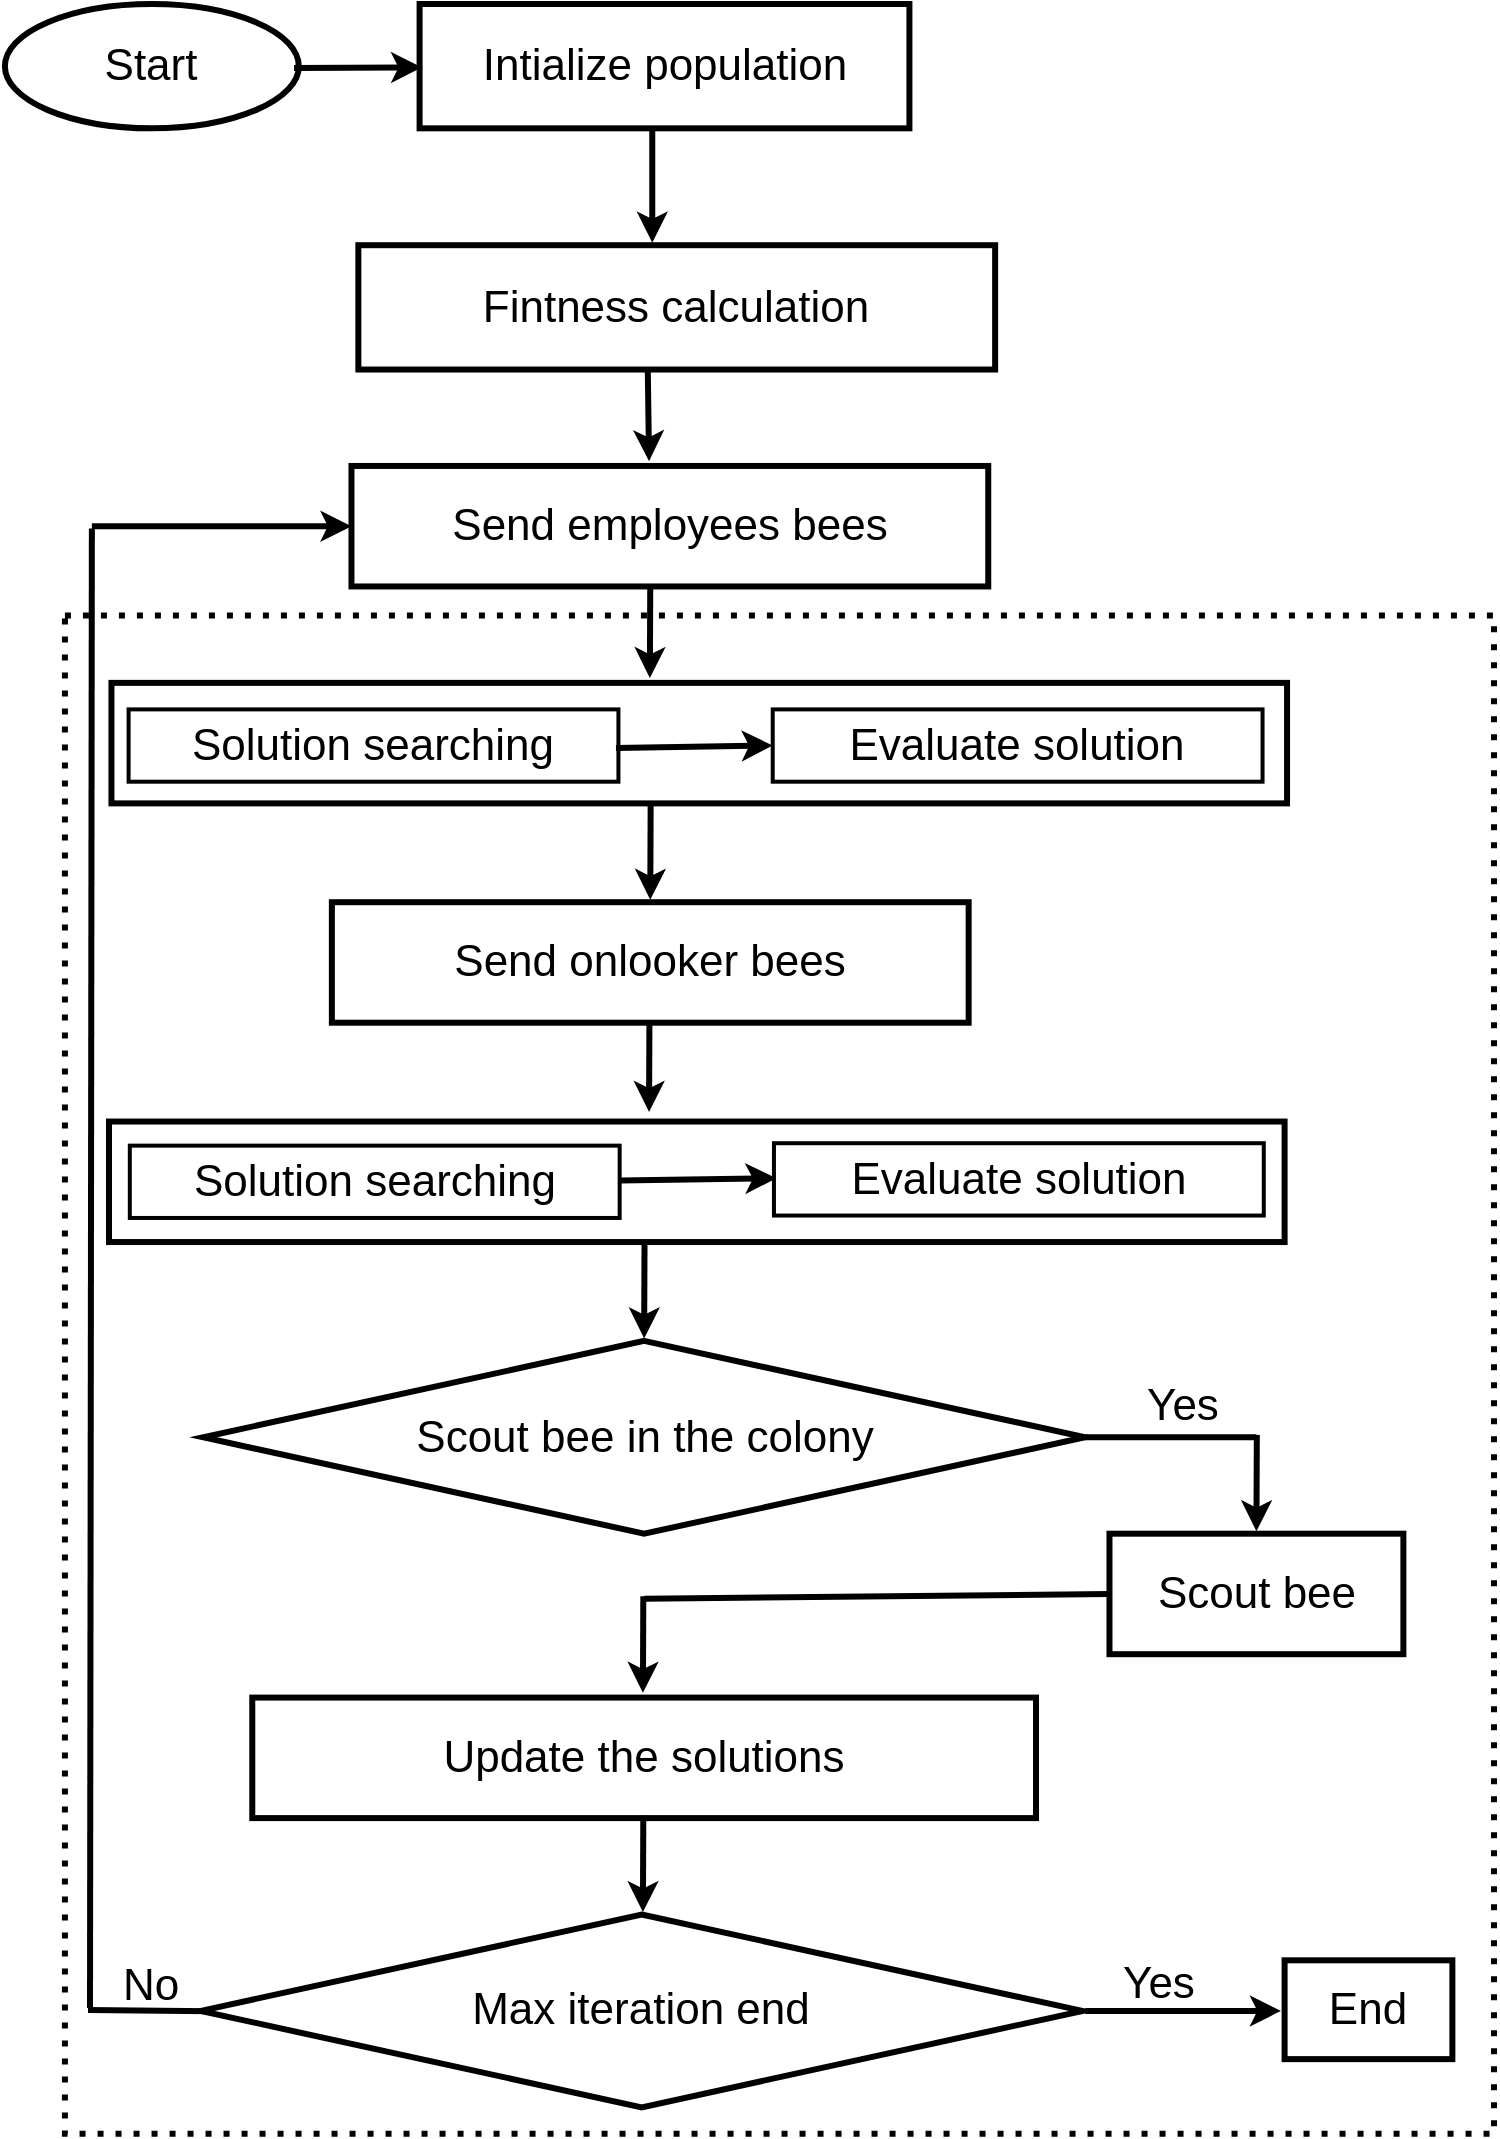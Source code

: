 <mxfile version="13.9.7" type="github">
  <diagram id="J2OOxei0ekXPkZiutIeC" name="Page-1">
    <mxGraphModel dx="1157" dy="524" grid="1" gridSize="10" guides="1" tooltips="1" connect="1" arrows="1" fold="1" page="1" pageScale="1" pageWidth="827" pageHeight="1169" math="0" shadow="0">
      <root>
        <mxCell id="0" />
        <mxCell id="1" parent="0" />
        <mxCell id="PfeFlj-GnffCoW4W9kBF-7" value="" style="rounded=0;whiteSpace=wrap;html=1;fontSize=22;fillColor=none;strokeWidth=3;dashed=1;dashPattern=1 2;" vertex="1" parent="1">
          <mxGeometry x="75.458" y="315.693" width="714.542" height="759.23" as="geometry" />
        </mxCell>
        <mxCell id="PfeFlj-GnffCoW4W9kBF-1" value="&lt;font style=&quot;font-size: 22px&quot;&gt;Start&lt;/font&gt;" style="ellipse;whiteSpace=wrap;html=1;strokeWidth=3;" vertex="1" parent="1">
          <mxGeometry x="45.45" y="9.997" width="146.95" height="62.165" as="geometry" />
        </mxCell>
        <mxCell id="PfeFlj-GnffCoW4W9kBF-2" value="Intialize population" style="rounded=0;whiteSpace=wrap;html=1;fontSize=22;strokeWidth=3;" vertex="1" parent="1">
          <mxGeometry x="252.794" y="10" width="244.917" height="62.165" as="geometry" />
        </mxCell>
        <mxCell id="PfeFlj-GnffCoW4W9kBF-3" value="" style="endArrow=classic;html=1;exitX=1;exitY=0.5;exitDx=0;exitDy=0;strokeWidth=3;" edge="1" parent="1">
          <mxGeometry x="14" y="10" width="50" height="50" as="geometry">
            <mxPoint x="190" y="42" as="sourcePoint" />
            <mxPoint x="254.019" y="41.704" as="targetPoint" />
          </mxGeometry>
        </mxCell>
        <mxCell id="PfeFlj-GnffCoW4W9kBF-57" value="" style="endArrow=none;html=1;strokeWidth=3;fontSize=22;" edge="1" parent="1">
          <mxGeometry x="13.94" y="-13.36" width="50" height="50" as="geometry">
            <mxPoint x="87" y="1013" as="sourcePoint" />
            <mxPoint x="148.644" y="1013.607" as="targetPoint" />
          </mxGeometry>
        </mxCell>
        <mxCell id="PfeFlj-GnffCoW4W9kBF-4" value="" style="endArrow=classic;html=1;strokeWidth=3;" edge="1" parent="1">
          <mxGeometry x="98.496" y="80.868" width="61.229" height="62.165" as="geometry">
            <mxPoint x="369.13" y="72.165" as="sourcePoint" />
            <mxPoint x="369.13" y="129.357" as="targetPoint" />
          </mxGeometry>
        </mxCell>
        <mxCell id="PfeFlj-GnffCoW4W9kBF-6" value="Fintness calculation" style="rounded=0;whiteSpace=wrap;html=1;fontSize=22;strokeWidth=3;" vertex="1" parent="1">
          <mxGeometry x="222.18" y="130.6" width="318.392" height="62.165" as="geometry" />
        </mxCell>
        <mxCell id="PfeFlj-GnffCoW4W9kBF-12" value="" style="endArrow=classic;html=1;strokeWidth=3;entryX=0.458;entryY=0;entryDx=0;entryDy=0;entryPerimeter=0;" edge="1" parent="1">
          <mxGeometry x="107.297" y="298.821" width="61.229" height="60.256" as="geometry">
            <mxPoint x="368.132" y="298.821" as="sourcePoint" />
            <mxPoint x="367.936" y="347.026" as="targetPoint" />
          </mxGeometry>
        </mxCell>
        <mxCell id="PfeFlj-GnffCoW4W9kBF-8" value="Send employees bees" style="rounded=0;whiteSpace=wrap;html=1;fontSize=22;strokeWidth=3;" vertex="1" parent="1">
          <mxGeometry x="218.733" y="240.975" width="318.391" height="60.256" as="geometry" />
        </mxCell>
        <mxCell id="PfeFlj-GnffCoW4W9kBF-9" value="" style="rounded=0;whiteSpace=wrap;html=1;fontSize=22;strokeWidth=3;" vertex="1" parent="1">
          <mxGeometry x="98.725" y="349.437" width="587.798" height="60.256" as="geometry" />
        </mxCell>
        <mxCell id="PfeFlj-GnffCoW4W9kBF-14" value="" style="endArrow=classic;html=1;strokeWidth=3;entryX=0;entryY=0.5;entryDx=0;entryDy=0;entryPerimeter=0;" edge="1" parent="1" target="PfeFlj-GnffCoW4W9kBF-13">
          <mxGeometry x="97.5" y="192.77" width="50" height="50" as="geometry">
            <mxPoint x="350.988" y="381.975" as="sourcePoint" />
            <mxPoint x="424.463" y="380.77" as="targetPoint" />
          </mxGeometry>
        </mxCell>
        <mxCell id="PfeFlj-GnffCoW4W9kBF-11" value="Solution searching" style="rounded=0;whiteSpace=wrap;html=1;strokeWidth=2;fillColor=none;fontSize=22;" vertex="1" parent="1">
          <mxGeometry x="107.297" y="362.693" width="244.916" height="36.154" as="geometry" />
        </mxCell>
        <mxCell id="PfeFlj-GnffCoW4W9kBF-13" value="Evaluate solution" style="rounded=0;whiteSpace=wrap;html=1;strokeWidth=2;fillColor=none;fontSize=22;" vertex="1" parent="1">
          <mxGeometry x="429.361" y="362.693" width="244.916" height="36.154" as="geometry" />
        </mxCell>
        <mxCell id="PfeFlj-GnffCoW4W9kBF-24" value="" style="endArrow=classic;html=1;strokeWidth=3;entryX=0.458;entryY=0;entryDx=0;entryDy=0;entryPerimeter=0;" edge="1" parent="1">
          <mxGeometry x="107.493" y="409.693" width="61.229" height="60.256" as="geometry">
            <mxPoint x="368.328" y="409.693" as="sourcePoint" />
            <mxPoint x="368.132" y="457.898" as="targetPoint" />
          </mxGeometry>
        </mxCell>
        <mxCell id="PfeFlj-GnffCoW4W9kBF-45" value="Send onlooker bees" style="rounded=0;whiteSpace=wrap;html=1;fontSize=22;strokeWidth=3;" vertex="1" parent="1">
          <mxGeometry x="208.937" y="459.103" width="318.391" height="60.256" as="geometry" />
        </mxCell>
        <mxCell id="PfeFlj-GnffCoW4W9kBF-46" value="" style="endArrow=classic;html=1;strokeWidth=3;entryX=0.458;entryY=0;entryDx=0;entryDy=0;entryPerimeter=0;" edge="1" parent="1">
          <mxGeometry x="106.88" y="515.744" width="61.229" height="60.256" as="geometry">
            <mxPoint x="367.716" y="518.154" as="sourcePoint" />
            <mxPoint x="367.52" y="563.949" as="targetPoint" />
          </mxGeometry>
        </mxCell>
        <mxCell id="PfeFlj-GnffCoW4W9kBF-47" value="" style="endArrow=classic;html=1;strokeWidth=3;entryX=0.458;entryY=0;entryDx=0;entryDy=0;entryPerimeter=0;" edge="1" parent="1">
          <mxGeometry x="106.88" y="193.975" width="61.229" height="60.256" as="geometry">
            <mxPoint x="366.908" y="193.975" as="sourcePoint" />
            <mxPoint x="367.52" y="238.565" as="targetPoint" />
          </mxGeometry>
        </mxCell>
        <mxCell id="PfeFlj-GnffCoW4W9kBF-60" value="" style="endArrow=classic;html=1;strokeWidth=3;fontSize=22;entryX=0;entryY=0.5;entryDx=0;entryDy=0;" edge="1" parent="1" target="PfeFlj-GnffCoW4W9kBF-8">
          <mxGeometry x="97.5" y="192.77" width="50" height="50" as="geometry">
            <mxPoint x="88.928" y="271.103" as="sourcePoint" />
            <mxPoint x="147.708" y="215.667" as="targetPoint" />
          </mxGeometry>
        </mxCell>
        <mxCell id="PfeFlj-GnffCoW4W9kBF-20" value="" style="rounded=0;whiteSpace=wrap;html=1;fontSize=22;strokeWidth=3;" vertex="1" parent="1">
          <mxGeometry x="97.5" y="568.77" width="587.798" height="60.256" as="geometry" />
        </mxCell>
        <mxCell id="PfeFlj-GnffCoW4W9kBF-17" value="Solution searching" style="rounded=0;whiteSpace=wrap;html=1;strokeWidth=2;fillColor=none;fontSize=22;" vertex="1" parent="1">
          <mxGeometry x="107.909" y="580.821" width="244.916" height="36.154" as="geometry" />
        </mxCell>
        <mxCell id="PfeFlj-GnffCoW4W9kBF-19" value="Evaluate solution" style="rounded=0;whiteSpace=wrap;html=1;strokeWidth=2;fillColor=none;fontSize=22;" vertex="1" parent="1">
          <mxGeometry x="429.973" y="579.616" width="244.916" height="36.154" as="geometry" />
        </mxCell>
        <mxCell id="PfeFlj-GnffCoW4W9kBF-26" value="" style="endArrow=classic;html=1;strokeWidth=3;entryX=0;entryY=0.5;entryDx=0;entryDy=0;entryPerimeter=0;" edge="1" parent="1">
          <mxGeometry x="97.5" y="580.821" width="61.229" height="60.256" as="geometry">
            <mxPoint x="352.825" y="598.295" as="sourcePoint" />
            <mxPoint x="431.198" y="597.09" as="targetPoint" />
          </mxGeometry>
        </mxCell>
        <mxCell id="PfeFlj-GnffCoW4W9kBF-27" value="Scout bee in the colony" style="rhombus;whiteSpace=wrap;html=1;strokeWidth=3;fillColor=none;fontSize=22;" vertex="1" parent="1">
          <mxGeometry x="144.646" y="678.436" width="440.849" height="96.41" as="geometry" />
        </mxCell>
        <mxCell id="PfeFlj-GnffCoW4W9kBF-28" value="" style="endArrow=classic;html=1;strokeWidth=3;entryX=0.458;entryY=0;entryDx=0;entryDy=0;entryPerimeter=0;" edge="1" parent="1">
          <mxGeometry x="104.431" y="629.026" width="61.229" height="60.256" as="geometry">
            <mxPoint x="365.267" y="629.026" as="sourcePoint" />
            <mxPoint x="365.071" y="677.231" as="targetPoint" />
          </mxGeometry>
        </mxCell>
        <mxCell id="PfeFlj-GnffCoW4W9kBF-30" value="Yes" style="text;html=1;strokeColor=none;fillColor=none;align=center;verticalAlign=middle;whiteSpace=wrap;rounded=0;fontSize=22;" vertex="1" parent="1">
          <mxGeometry x="609.987" y="698.923" width="48.983" height="24.103" as="geometry" />
        </mxCell>
        <mxCell id="PfeFlj-GnffCoW4W9kBF-31" value="" style="endArrow=none;html=1;strokeWidth=3;fontSize=22;entryX=1;entryY=0.5;entryDx=0;entryDy=0;" edge="1" parent="1" target="PfeFlj-GnffCoW4W9kBF-27">
          <mxGeometry x="97.5" y="568.77" width="50" height="50" as="geometry">
            <mxPoint x="671.216" y="726.641" as="sourcePoint" />
            <mxPoint x="463.037" y="747.129" as="targetPoint" />
          </mxGeometry>
        </mxCell>
        <mxCell id="PfeFlj-GnffCoW4W9kBF-33" value="Update the solutions" style="rounded=0;whiteSpace=wrap;html=1;fontSize=22;strokeWidth=3;" vertex="1" parent="1">
          <mxGeometry x="169.138" y="856.795" width="391.866" height="60.256" as="geometry" />
        </mxCell>
        <mxCell id="PfeFlj-GnffCoW4W9kBF-34" value="Scout bee" style="rounded=0;whiteSpace=wrap;html=1;fontSize=22;strokeWidth=3;" vertex="1" parent="1">
          <mxGeometry x="597.741" y="774.846" width="146.95" height="60.256" as="geometry" />
        </mxCell>
        <mxCell id="PfeFlj-GnffCoW4W9kBF-35" value="" style="endArrow=classic;html=1;strokeWidth=3;entryX=0.458;entryY=0;entryDx=0;entryDy=0;entryPerimeter=0;" edge="1" parent="1">
          <mxGeometry x="410.576" y="725.436" width="61.229" height="60.256" as="geometry">
            <mxPoint x="671.412" y="725.436" as="sourcePoint" />
            <mxPoint x="671.216" y="773.641" as="targetPoint" />
          </mxGeometry>
        </mxCell>
        <mxCell id="PfeFlj-GnffCoW4W9kBF-36" value="" style="endArrow=none;html=1;strokeWidth=3;fontSize=22;entryX=0;entryY=0.5;entryDx=0;entryDy=0;" edge="1" parent="1" target="PfeFlj-GnffCoW4W9kBF-34">
          <mxGeometry x="97.5" y="568.77" width="50" height="50" as="geometry">
            <mxPoint x="365.071" y="807.385" as="sourcePoint" />
            <mxPoint x="463.037" y="795.334" as="targetPoint" />
          </mxGeometry>
        </mxCell>
        <mxCell id="PfeFlj-GnffCoW4W9kBF-38" value="" style="endArrow=classic;html=1;strokeWidth=3;entryX=0.458;entryY=0;entryDx=0;entryDy=0;entryPerimeter=0;" edge="1" parent="1">
          <mxGeometry x="103.819" y="806.18" width="61.229" height="60.256" as="geometry">
            <mxPoint x="364.654" y="806.18" as="sourcePoint" />
            <mxPoint x="364.458" y="854.385" as="targetPoint" />
          </mxGeometry>
        </mxCell>
        <mxCell id="PfeFlj-GnffCoW4W9kBF-39" value="Max iteration end" style="rhombus;whiteSpace=wrap;html=1;strokeWidth=3;fillColor=none;fontSize=22;" vertex="1" parent="1">
          <mxGeometry x="143.422" y="965.257" width="440.849" height="96.41" as="geometry" />
        </mxCell>
        <mxCell id="PfeFlj-GnffCoW4W9kBF-40" value="" style="endArrow=classic;html=1;strokeWidth=3;entryX=0.458;entryY=0;entryDx=0;entryDy=0;entryPerimeter=0;" edge="1" parent="1">
          <mxGeometry x="103.819" y="915.846" width="61.229" height="60.256" as="geometry">
            <mxPoint x="364.654" y="915.846" as="sourcePoint" />
            <mxPoint x="364.458" y="964.051" as="targetPoint" />
          </mxGeometry>
        </mxCell>
        <mxCell id="PfeFlj-GnffCoW4W9kBF-41" value="" style="endArrow=classic;html=1;strokeWidth=3;" edge="1" parent="1">
          <mxGeometry x="324.856" y="1013.462" width="61.229" height="60.256" as="geometry">
            <mxPoint x="585.691" y="1013.462" as="sourcePoint" />
            <mxPoint x="683.462" y="1013.462" as="targetPoint" />
          </mxGeometry>
        </mxCell>
        <mxCell id="PfeFlj-GnffCoW4W9kBF-42" value="Yes" style="text;html=1;strokeColor=none;fillColor=none;align=center;verticalAlign=middle;whiteSpace=wrap;rounded=0;fontSize=22;" vertex="1" parent="1">
          <mxGeometry x="597.741" y="988.154" width="48.983" height="24.103" as="geometry" />
        </mxCell>
        <mxCell id="PfeFlj-GnffCoW4W9kBF-43" value="End" style="rounded=0;whiteSpace=wrap;html=1;strokeWidth=3;fillColor=none;fontSize=22;" vertex="1" parent="1">
          <mxGeometry x="685.298" y="988.154" width="83.884" height="49.41" as="geometry" />
        </mxCell>
        <mxCell id="PfeFlj-GnffCoW4W9kBF-58" value="No" style="text;html=1;strokeColor=none;fillColor=none;align=center;verticalAlign=middle;whiteSpace=wrap;rounded=0;fontSize=22;" vertex="1" parent="1">
          <mxGeometry x="94.439" y="989.359" width="48.983" height="24.103" as="geometry" />
        </mxCell>
        <mxCell id="PfeFlj-GnffCoW4W9kBF-59" value="" style="endArrow=none;html=1;strokeWidth=3;fontSize=22;" edge="1" parent="1">
          <mxGeometry x="97.5" y="568.77" width="50" height="50" as="geometry">
            <mxPoint x="88" y="1012" as="sourcePoint" />
            <mxPoint x="88.928" y="272.308" as="targetPoint" />
          </mxGeometry>
        </mxCell>
      </root>
    </mxGraphModel>
  </diagram>
</mxfile>
